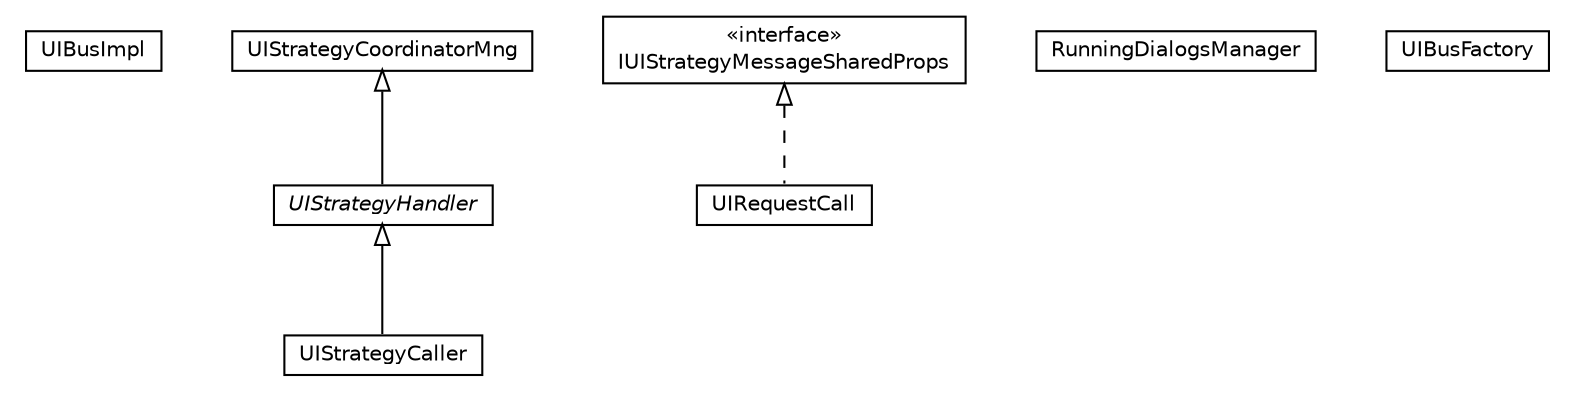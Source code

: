 #!/usr/local/bin/dot
#
# Class diagram 
# Generated by UMLGraph version R5_6-24-gf6e263 (http://www.umlgraph.org/)
#

digraph G {
	edge [fontname="Helvetica",fontsize=10,labelfontname="Helvetica",labelfontsize=10];
	node [fontname="Helvetica",fontsize=10,shape=plaintext];
	nodesep=0.25;
	ranksep=0.5;
	// org.universAAL.middleware.ui.impl.UIBusImpl
	c219019 [label=<<table title="org.universAAL.middleware.ui.impl.UIBusImpl" border="0" cellborder="1" cellspacing="0" cellpadding="2" port="p" href="./UIBusImpl.html">
		<tr><td><table border="0" cellspacing="0" cellpadding="1">
<tr><td align="center" balign="center"> UIBusImpl </td></tr>
		</table></td></tr>
		</table>>, URL="./UIBusImpl.html", fontname="Helvetica", fontcolor="black", fontsize=10.0];
	// org.universAAL.middleware.ui.impl.UIStrategyCoordinatorMng
	c219020 [label=<<table title="org.universAAL.middleware.ui.impl.UIStrategyCoordinatorMng" border="0" cellborder="1" cellspacing="0" cellpadding="2" port="p" href="./UIStrategyCoordinatorMng.html">
		<tr><td><table border="0" cellspacing="0" cellpadding="1">
<tr><td align="center" balign="center"> UIStrategyCoordinatorMng </td></tr>
		</table></td></tr>
		</table>>, URL="./UIStrategyCoordinatorMng.html", fontname="Helvetica", fontcolor="black", fontsize=10.0];
	// org.universAAL.middleware.ui.impl.UIStrategyHandler
	c219021 [label=<<table title="org.universAAL.middleware.ui.impl.UIStrategyHandler" border="0" cellborder="1" cellspacing="0" cellpadding="2" port="p" href="./UIStrategyHandler.html">
		<tr><td><table border="0" cellspacing="0" cellpadding="1">
<tr><td align="center" balign="center"><font face="Helvetica-Oblique"> UIStrategyHandler </font></td></tr>
		</table></td></tr>
		</table>>, URL="./UIStrategyHandler.html", fontname="Helvetica", fontcolor="black", fontsize=10.0];
	// org.universAAL.middleware.ui.impl.UIStrategyCaller
	c219022 [label=<<table title="org.universAAL.middleware.ui.impl.UIStrategyCaller" border="0" cellborder="1" cellspacing="0" cellpadding="2" port="p" href="./UIStrategyCaller.html">
		<tr><td><table border="0" cellspacing="0" cellpadding="1">
<tr><td align="center" balign="center"> UIStrategyCaller </td></tr>
		</table></td></tr>
		</table>>, URL="./UIStrategyCaller.html", fontname="Helvetica", fontcolor="black", fontsize=10.0];
	// org.universAAL.middleware.ui.impl.UIStrategyCaller.UIRequestCall
	c219023 [label=<<table title="org.universAAL.middleware.ui.impl.UIStrategyCaller.UIRequestCall" border="0" cellborder="1" cellspacing="0" cellpadding="2" port="p" href="./UIStrategyCaller.UIRequestCall.html">
		<tr><td><table border="0" cellspacing="0" cellpadding="1">
<tr><td align="center" balign="center"> UIRequestCall </td></tr>
		</table></td></tr>
		</table>>, URL="./UIStrategyCaller.UIRequestCall.html", fontname="Helvetica", fontcolor="black", fontsize=10.0];
	// org.universAAL.middleware.ui.impl.IUIStrategyMessageSharedProps
	c219024 [label=<<table title="org.universAAL.middleware.ui.impl.IUIStrategyMessageSharedProps" border="0" cellborder="1" cellspacing="0" cellpadding="2" port="p" href="./IUIStrategyMessageSharedProps.html">
		<tr><td><table border="0" cellspacing="0" cellpadding="1">
<tr><td align="center" balign="center"> &#171;interface&#187; </td></tr>
<tr><td align="center" balign="center"> IUIStrategyMessageSharedProps </td></tr>
		</table></td></tr>
		</table>>, URL="./IUIStrategyMessageSharedProps.html", fontname="Helvetica", fontcolor="black", fontsize=10.0];
	// org.universAAL.middleware.ui.impl.RunningDialogsManager
	c219025 [label=<<table title="org.universAAL.middleware.ui.impl.RunningDialogsManager" border="0" cellborder="1" cellspacing="0" cellpadding="2" port="p" href="./RunningDialogsManager.html">
		<tr><td><table border="0" cellspacing="0" cellpadding="1">
<tr><td align="center" balign="center"> RunningDialogsManager </td></tr>
		</table></td></tr>
		</table>>, URL="./RunningDialogsManager.html", fontname="Helvetica", fontcolor="black", fontsize=10.0];
	// org.universAAL.middleware.ui.impl.UIBusFactory
	c219026 [label=<<table title="org.universAAL.middleware.ui.impl.UIBusFactory" border="0" cellborder="1" cellspacing="0" cellpadding="2" port="p" href="./UIBusFactory.html">
		<tr><td><table border="0" cellspacing="0" cellpadding="1">
<tr><td align="center" balign="center"> UIBusFactory </td></tr>
		</table></td></tr>
		</table>>, URL="./UIBusFactory.html", fontname="Helvetica", fontcolor="black", fontsize=10.0];
	//org.universAAL.middleware.ui.impl.UIStrategyHandler extends org.universAAL.middleware.ui.impl.UIStrategyCoordinatorMng
	c219020:p -> c219021:p [dir=back,arrowtail=empty];
	//org.universAAL.middleware.ui.impl.UIStrategyCaller extends org.universAAL.middleware.ui.impl.UIStrategyHandler
	c219021:p -> c219022:p [dir=back,arrowtail=empty];
	//org.universAAL.middleware.ui.impl.UIStrategyCaller.UIRequestCall implements org.universAAL.middleware.ui.impl.IUIStrategyMessageSharedProps
	c219024:p -> c219023:p [dir=back,arrowtail=empty,style=dashed];
}


